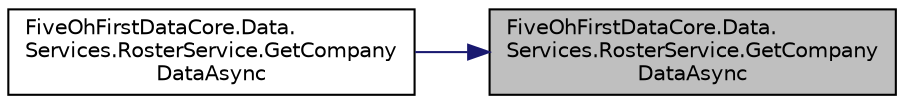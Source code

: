 digraph "FiveOhFirstDataCore.Data.Services.RosterService.GetCompanyDataAsync"
{
 // LATEX_PDF_SIZE
  edge [fontname="Helvetica",fontsize="10",labelfontname="Helvetica",labelfontsize="10"];
  node [fontname="Helvetica",fontsize="10",shape=record];
  rankdir="RL";
  Node1 [label="FiveOhFirstDataCore.Data.\lServices.RosterService.GetCompany\lDataAsync",height=0.2,width=0.4,color="black", fillcolor="grey75", style="filled", fontcolor="black",tooltip="Get all the troopers in a company."];
  Node1 -> Node2 [dir="back",color="midnightblue",fontsize="10",style="solid",fontname="Helvetica"];
  Node2 [label="FiveOhFirstDataCore.Data.\lServices.RosterService.GetCompany\lDataAsync",height=0.2,width=0.4,color="black", fillcolor="white", style="filled",URL="$class_five_oh_first_data_core_1_1_data_1_1_services_1_1_roster_service.html#adf8be00c91760975eaac52e9a77d90e6",tooltip="Get all the troopers in a company."];
}

